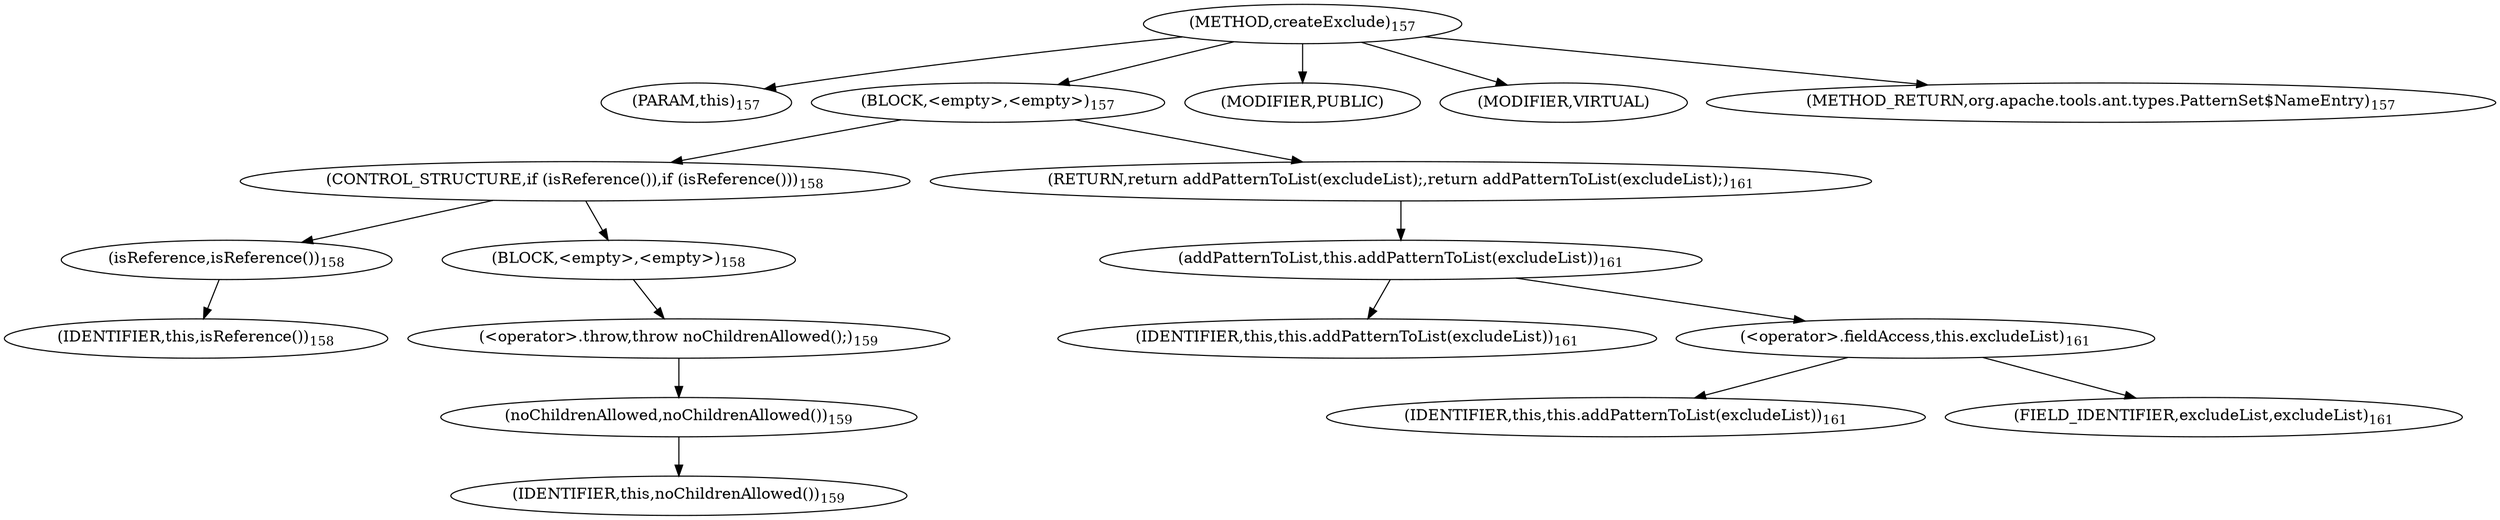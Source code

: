 digraph "createExclude" {  
"302" [label = <(METHOD,createExclude)<SUB>157</SUB>> ]
"35" [label = <(PARAM,this)<SUB>157</SUB>> ]
"303" [label = <(BLOCK,&lt;empty&gt;,&lt;empty&gt;)<SUB>157</SUB>> ]
"304" [label = <(CONTROL_STRUCTURE,if (isReference()),if (isReference()))<SUB>158</SUB>> ]
"305" [label = <(isReference,isReference())<SUB>158</SUB>> ]
"34" [label = <(IDENTIFIER,this,isReference())<SUB>158</SUB>> ]
"306" [label = <(BLOCK,&lt;empty&gt;,&lt;empty&gt;)<SUB>158</SUB>> ]
"307" [label = <(&lt;operator&gt;.throw,throw noChildrenAllowed();)<SUB>159</SUB>> ]
"308" [label = <(noChildrenAllowed,noChildrenAllowed())<SUB>159</SUB>> ]
"36" [label = <(IDENTIFIER,this,noChildrenAllowed())<SUB>159</SUB>> ]
"309" [label = <(RETURN,return addPatternToList(excludeList);,return addPatternToList(excludeList);)<SUB>161</SUB>> ]
"310" [label = <(addPatternToList,this.addPatternToList(excludeList))<SUB>161</SUB>> ]
"37" [label = <(IDENTIFIER,this,this.addPatternToList(excludeList))<SUB>161</SUB>> ]
"311" [label = <(&lt;operator&gt;.fieldAccess,this.excludeList)<SUB>161</SUB>> ]
"312" [label = <(IDENTIFIER,this,this.addPatternToList(excludeList))<SUB>161</SUB>> ]
"313" [label = <(FIELD_IDENTIFIER,excludeList,excludeList)<SUB>161</SUB>> ]
"314" [label = <(MODIFIER,PUBLIC)> ]
"315" [label = <(MODIFIER,VIRTUAL)> ]
"316" [label = <(METHOD_RETURN,org.apache.tools.ant.types.PatternSet$NameEntry)<SUB>157</SUB>> ]
  "302" -> "35" 
  "302" -> "303" 
  "302" -> "314" 
  "302" -> "315" 
  "302" -> "316" 
  "303" -> "304" 
  "303" -> "309" 
  "304" -> "305" 
  "304" -> "306" 
  "305" -> "34" 
  "306" -> "307" 
  "307" -> "308" 
  "308" -> "36" 
  "309" -> "310" 
  "310" -> "37" 
  "310" -> "311" 
  "311" -> "312" 
  "311" -> "313" 
}
